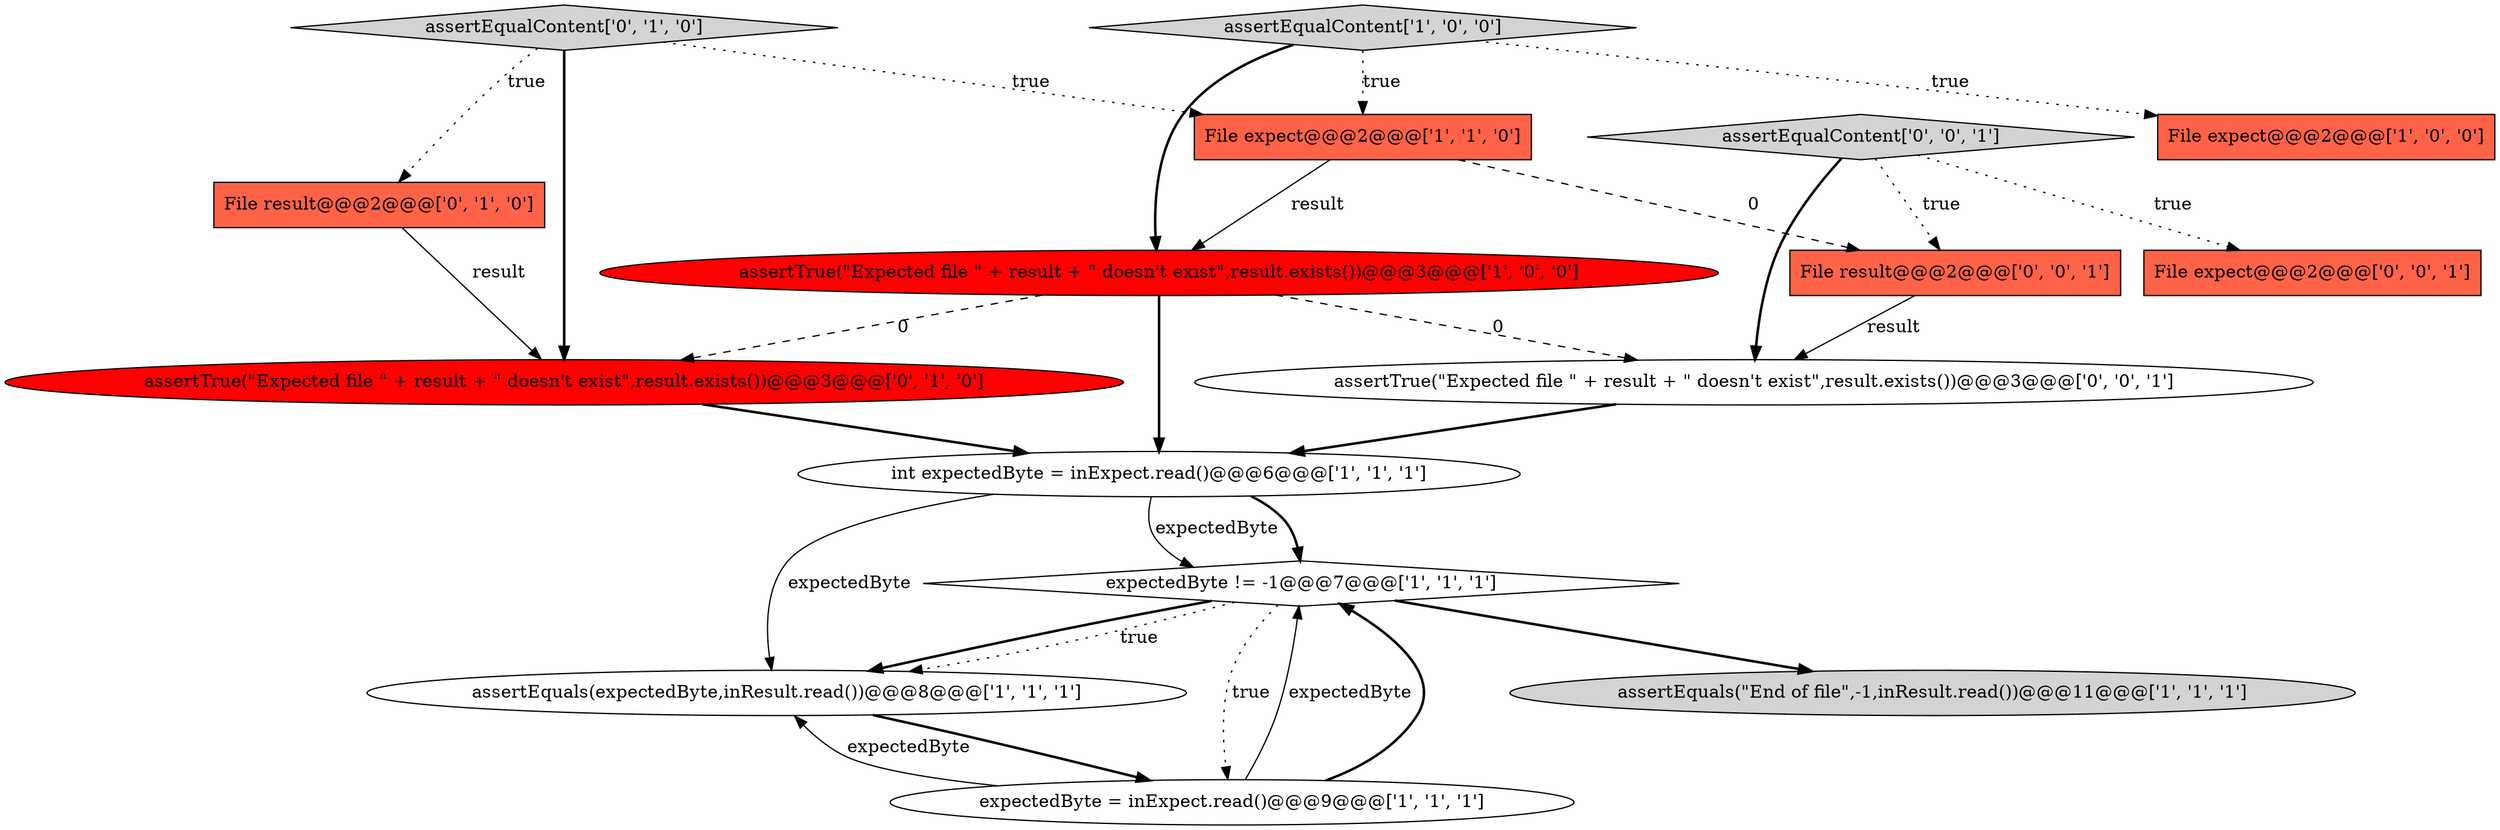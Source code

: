 digraph {
2 [style = filled, label = "int expectedByte = inExpect.read()@@@6@@@['1', '1', '1']", fillcolor = white, shape = ellipse image = "AAA0AAABBB1BBB"];
14 [style = filled, label = "assertEqualContent['0', '0', '1']", fillcolor = lightgray, shape = diamond image = "AAA0AAABBB3BBB"];
10 [style = filled, label = "File result@@@2@@@['0', '1', '0']", fillcolor = tomato, shape = box image = "AAA0AAABBB2BBB"];
9 [style = filled, label = "assertTrue(\"Expected file \" + result + \" doesn't exist\",result.exists())@@@3@@@['0', '1', '0']", fillcolor = red, shape = ellipse image = "AAA1AAABBB2BBB"];
7 [style = filled, label = "File expect@@@2@@@['1', '1', '0']", fillcolor = tomato, shape = box image = "AAA0AAABBB1BBB"];
12 [style = filled, label = "File expect@@@2@@@['0', '0', '1']", fillcolor = tomato, shape = box image = "AAA0AAABBB3BBB"];
13 [style = filled, label = "assertTrue(\"Expected file \" + result + \" doesn't exist\",result.exists())@@@3@@@['0', '0', '1']", fillcolor = white, shape = ellipse image = "AAA0AAABBB3BBB"];
11 [style = filled, label = "assertEqualContent['0', '1', '0']", fillcolor = lightgray, shape = diamond image = "AAA0AAABBB2BBB"];
5 [style = filled, label = "assertEqualContent['1', '0', '0']", fillcolor = lightgray, shape = diamond image = "AAA0AAABBB1BBB"];
0 [style = filled, label = "assertTrue(\"Expected file \" + result + \" doesn't exist\",result.exists())@@@3@@@['1', '0', '0']", fillcolor = red, shape = ellipse image = "AAA1AAABBB1BBB"];
1 [style = filled, label = "expectedByte != -1@@@7@@@['1', '1', '1']", fillcolor = white, shape = diamond image = "AAA0AAABBB1BBB"];
8 [style = filled, label = "assertEquals(\"End of file\",-1,inResult.read())@@@11@@@['1', '1', '1']", fillcolor = lightgray, shape = ellipse image = "AAA0AAABBB1BBB"];
15 [style = filled, label = "File result@@@2@@@['0', '0', '1']", fillcolor = tomato, shape = box image = "AAA0AAABBB3BBB"];
3 [style = filled, label = "assertEquals(expectedByte,inResult.read())@@@8@@@['1', '1', '1']", fillcolor = white, shape = ellipse image = "AAA0AAABBB1BBB"];
6 [style = filled, label = "File expect@@@2@@@['1', '0', '0']", fillcolor = tomato, shape = box image = "AAA0AAABBB1BBB"];
4 [style = filled, label = "expectedByte = inExpect.read()@@@9@@@['1', '1', '1']", fillcolor = white, shape = ellipse image = "AAA0AAABBB1BBB"];
11->7 [style = dotted, label="true"];
15->13 [style = solid, label="result"];
1->8 [style = bold, label=""];
14->12 [style = dotted, label="true"];
9->2 [style = bold, label=""];
2->1 [style = bold, label=""];
11->10 [style = dotted, label="true"];
0->2 [style = bold, label=""];
1->3 [style = bold, label=""];
5->6 [style = dotted, label="true"];
4->1 [style = solid, label="expectedByte"];
1->4 [style = dotted, label="true"];
11->9 [style = bold, label=""];
3->4 [style = bold, label=""];
1->3 [style = dotted, label="true"];
14->15 [style = dotted, label="true"];
5->0 [style = bold, label=""];
7->0 [style = solid, label="result"];
5->7 [style = dotted, label="true"];
4->3 [style = solid, label="expectedByte"];
0->13 [style = dashed, label="0"];
7->15 [style = dashed, label="0"];
2->1 [style = solid, label="expectedByte"];
4->1 [style = bold, label=""];
10->9 [style = solid, label="result"];
14->13 [style = bold, label=""];
0->9 [style = dashed, label="0"];
2->3 [style = solid, label="expectedByte"];
13->2 [style = bold, label=""];
}
